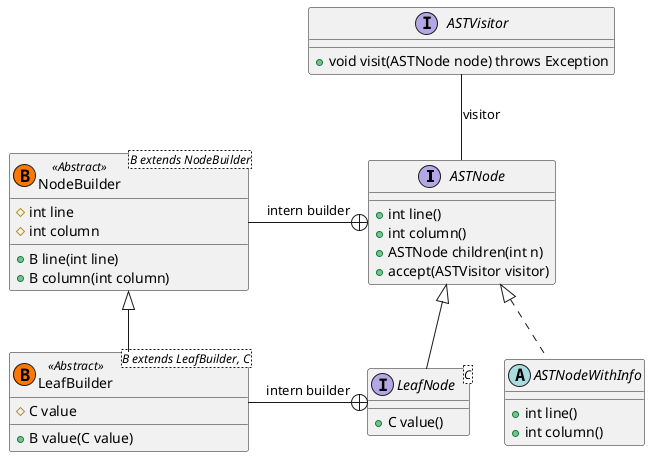 @startuml ast_class

interface ASTNode {
    + int line()
    + int column()
    + ASTNode children(int n)
    + accept(ASTVisitor visitor)
}

interface LeafNode<C> {
    + C value()
}

ASTNode <|-- LeafNode

class NodeBuilder<B extends NodeBuilder> <<(B, #FF7700) Abstract>> {
    # int line
    # int column

    + B line(int line)
    + B column(int column)
}

class LeafBuilder<B extends LeafBuilder, C> <<(B, #FF7700) Abstract>> {
    # C value
    + B value(C value)
}

ASTNode +-l- NodeBuilder : intern builder
LeafNode +-l- LeafBuilder : intern builder
NodeBuilder <|-- LeafBuilder

interface ASTVisitor {
    + void visit(ASTNode node) throws Exception
}

ASTNode -u- ASTVisitor : visitor

abstract class ASTNodeWithInfo {
    + int line()
    + int column()
}

ASTNode <|.. ASTNodeWithInfo

ASTNodeWithInfo -l[hidden]- LeafNode

@enduml